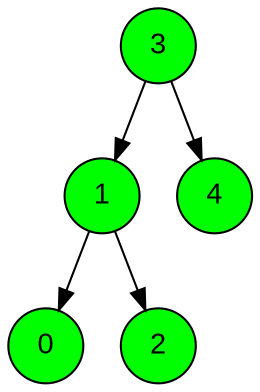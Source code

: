 digraph BST {
    node [fontname="Arial", shape=circle, style=filled, fillcolor=green];
    3 -> 1;
    1 -> 0;
    1 -> 2;
    3 -> 4;
}
